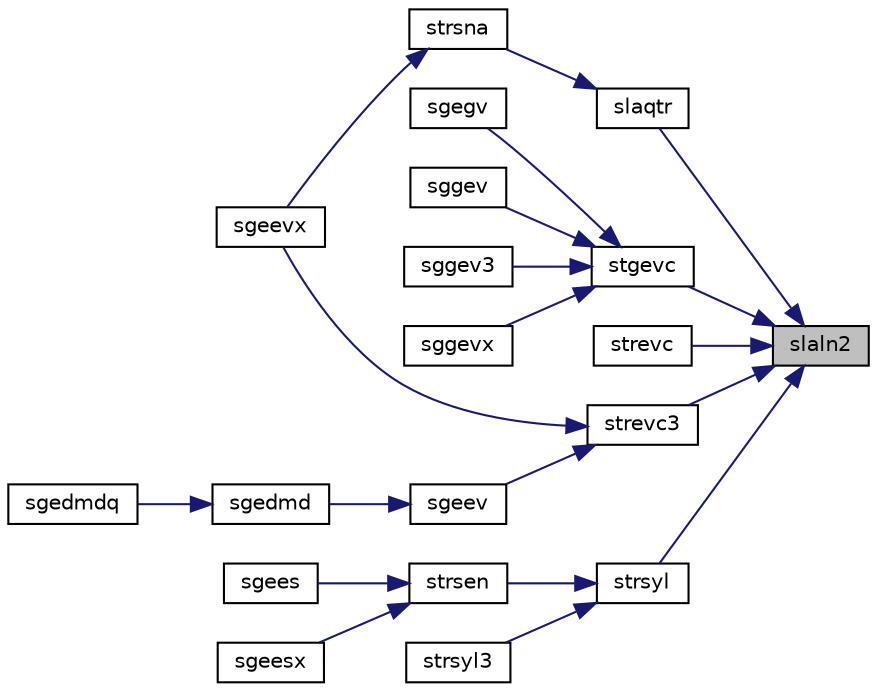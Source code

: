 digraph "slaln2"
{
 // LATEX_PDF_SIZE
  edge [fontname="Helvetica",fontsize="10",labelfontname="Helvetica",labelfontsize="10"];
  node [fontname="Helvetica",fontsize="10",shape=record];
  rankdir="RL";
  Node1 [label="slaln2",height=0.2,width=0.4,color="black", fillcolor="grey75", style="filled", fontcolor="black",tooltip="SLALN2 solves a 1-by-1 or 2-by-2 linear system of equations of the specified form."];
  Node1 -> Node2 [dir="back",color="midnightblue",fontsize="10",style="solid",fontname="Helvetica"];
  Node2 [label="slaqtr",height=0.2,width=0.4,color="black", fillcolor="white", style="filled",URL="$slaqtr_8f.html#adb59acb871f566d278cc4e6675e522c9",tooltip="SLAQTR solves a real quasi-triangular system of equations, or a complex quasi-triangular system of sp..."];
  Node2 -> Node3 [dir="back",color="midnightblue",fontsize="10",style="solid",fontname="Helvetica"];
  Node3 [label="strsna",height=0.2,width=0.4,color="black", fillcolor="white", style="filled",URL="$strsna_8f.html#ae25a02f27cf6ca3c311bbabe2be61046",tooltip="STRSNA"];
  Node3 -> Node4 [dir="back",color="midnightblue",fontsize="10",style="solid",fontname="Helvetica"];
  Node4 [label="sgeevx",height=0.2,width=0.4,color="black", fillcolor="white", style="filled",URL="$sgeevx_8f.html#adf06d28b4793cbab21e898fcb713d5a5",tooltip="SGEEVX computes the eigenvalues and, optionally, the left and/or right eigenvectors for GE matrices"];
  Node1 -> Node5 [dir="back",color="midnightblue",fontsize="10",style="solid",fontname="Helvetica"];
  Node5 [label="stgevc",height=0.2,width=0.4,color="black", fillcolor="white", style="filled",URL="$stgevc_8f.html#a2e9d9ccc8569cb5d6e38371c61c37de1",tooltip="STGEVC"];
  Node5 -> Node6 [dir="back",color="midnightblue",fontsize="10",style="solid",fontname="Helvetica"];
  Node6 [label="sgegv",height=0.2,width=0.4,color="black", fillcolor="white", style="filled",URL="$sgegv_8f.html#a80fd7fa3159b96cf467a9584f6464310",tooltip="SGEGV computes the eigenvalues and, optionally, the left and/or right eigenvectors of a real matrix p..."];
  Node5 -> Node7 [dir="back",color="midnightblue",fontsize="10",style="solid",fontname="Helvetica"];
  Node7 [label="sggev",height=0.2,width=0.4,color="black", fillcolor="white", style="filled",URL="$sggev_8f.html#a6176eadcb5a027beb0b000fbf74f9e35",tooltip="SGGEV computes the eigenvalues and, optionally, the left and/or right eigenvectors for GE matrices"];
  Node5 -> Node8 [dir="back",color="midnightblue",fontsize="10",style="solid",fontname="Helvetica"];
  Node8 [label="sggev3",height=0.2,width=0.4,color="black", fillcolor="white", style="filled",URL="$sggev3_8f.html#a7c33384acda01bd5c62e87213eb2f2f9",tooltip="SGGEV3 computes the eigenvalues and, optionally, the left and/or right eigenvectors for GE matrices (..."];
  Node5 -> Node9 [dir="back",color="midnightblue",fontsize="10",style="solid",fontname="Helvetica"];
  Node9 [label="sggevx",height=0.2,width=0.4,color="black", fillcolor="white", style="filled",URL="$sggevx_8f.html#a47ddf03d427ec3f9346253132c26cf96",tooltip="SGGEVX computes the eigenvalues and, optionally, the left and/or right eigenvectors for GE matrices"];
  Node1 -> Node10 [dir="back",color="midnightblue",fontsize="10",style="solid",fontname="Helvetica"];
  Node10 [label="strevc",height=0.2,width=0.4,color="black", fillcolor="white", style="filled",URL="$strevc_8f.html#ab7f50c4cf4774ff6d189faec10e61350",tooltip="STREVC"];
  Node1 -> Node11 [dir="back",color="midnightblue",fontsize="10",style="solid",fontname="Helvetica"];
  Node11 [label="strevc3",height=0.2,width=0.4,color="black", fillcolor="white", style="filled",URL="$strevc3_8f.html#aa9200e50fb8175f48e4bcecd89cbf009",tooltip="STREVC3"];
  Node11 -> Node12 [dir="back",color="midnightblue",fontsize="10",style="solid",fontname="Helvetica"];
  Node12 [label="sgeev",height=0.2,width=0.4,color="black", fillcolor="white", style="filled",URL="$sgeev_8f.html#a104525b749278774f7b7f57195aa6798",tooltip="SGEEV computes the eigenvalues and, optionally, the left and/or right eigenvectors for GE matrices"];
  Node12 -> Node13 [dir="back",color="midnightblue",fontsize="10",style="solid",fontname="Helvetica"];
  Node13 [label="sgedmd",height=0.2,width=0.4,color="black", fillcolor="white", style="filled",URL="$sgedmd_8f90.html#a2620fdd695c7f51cddc90e332eb57971",tooltip="SGEDMD computes the Dynamic Mode Decomposition (DMD) for a pair of data snapshot matrices."];
  Node13 -> Node14 [dir="back",color="midnightblue",fontsize="10",style="solid",fontname="Helvetica"];
  Node14 [label="sgedmdq",height=0.2,width=0.4,color="black", fillcolor="white", style="filled",URL="$sgedmdq_8f90.html#a1d1fe0497679b62b0084bfbdf54063f2",tooltip="SGEDMDQ computes the Dynamic Mode Decomposition (DMD) for a pair of data snapshot matrices."];
  Node11 -> Node4 [dir="back",color="midnightblue",fontsize="10",style="solid",fontname="Helvetica"];
  Node1 -> Node15 [dir="back",color="midnightblue",fontsize="10",style="solid",fontname="Helvetica"];
  Node15 [label="strsyl",height=0.2,width=0.4,color="black", fillcolor="white", style="filled",URL="$strsyl_8f.html#a56e2ab6ac5906744561c4c1abb27b83d",tooltip="STRSYL"];
  Node15 -> Node16 [dir="back",color="midnightblue",fontsize="10",style="solid",fontname="Helvetica"];
  Node16 [label="strsen",height=0.2,width=0.4,color="black", fillcolor="white", style="filled",URL="$strsen_8f.html#ae6c2fe7fae83de30b074b968aa459f73",tooltip="STRSEN"];
  Node16 -> Node17 [dir="back",color="midnightblue",fontsize="10",style="solid",fontname="Helvetica"];
  Node17 [label="sgees",height=0.2,width=0.4,color="black", fillcolor="white", style="filled",URL="$sgees_8f.html#a0cd2fba843c9d04967c79a58f8d6e321",tooltip="SGEES computes the eigenvalues, the Schur form, and, optionally, the matrix of Schur vectors for GE m..."];
  Node16 -> Node18 [dir="back",color="midnightblue",fontsize="10",style="solid",fontname="Helvetica"];
  Node18 [label="sgeesx",height=0.2,width=0.4,color="black", fillcolor="white", style="filled",URL="$sgeesx_8f.html#ac8e46bbcd7e259cdacfccbcfb575a392",tooltip="SGEESX computes the eigenvalues, the Schur form, and, optionally, the matrix of Schur vectors for GE ..."];
  Node15 -> Node19 [dir="back",color="midnightblue",fontsize="10",style="solid",fontname="Helvetica"];
  Node19 [label="strsyl3",height=0.2,width=0.4,color="black", fillcolor="white", style="filled",URL="$strsyl3_8f.html#a6455cded5cf94f89b8382430faccaeae",tooltip="STRSYL3"];
}
